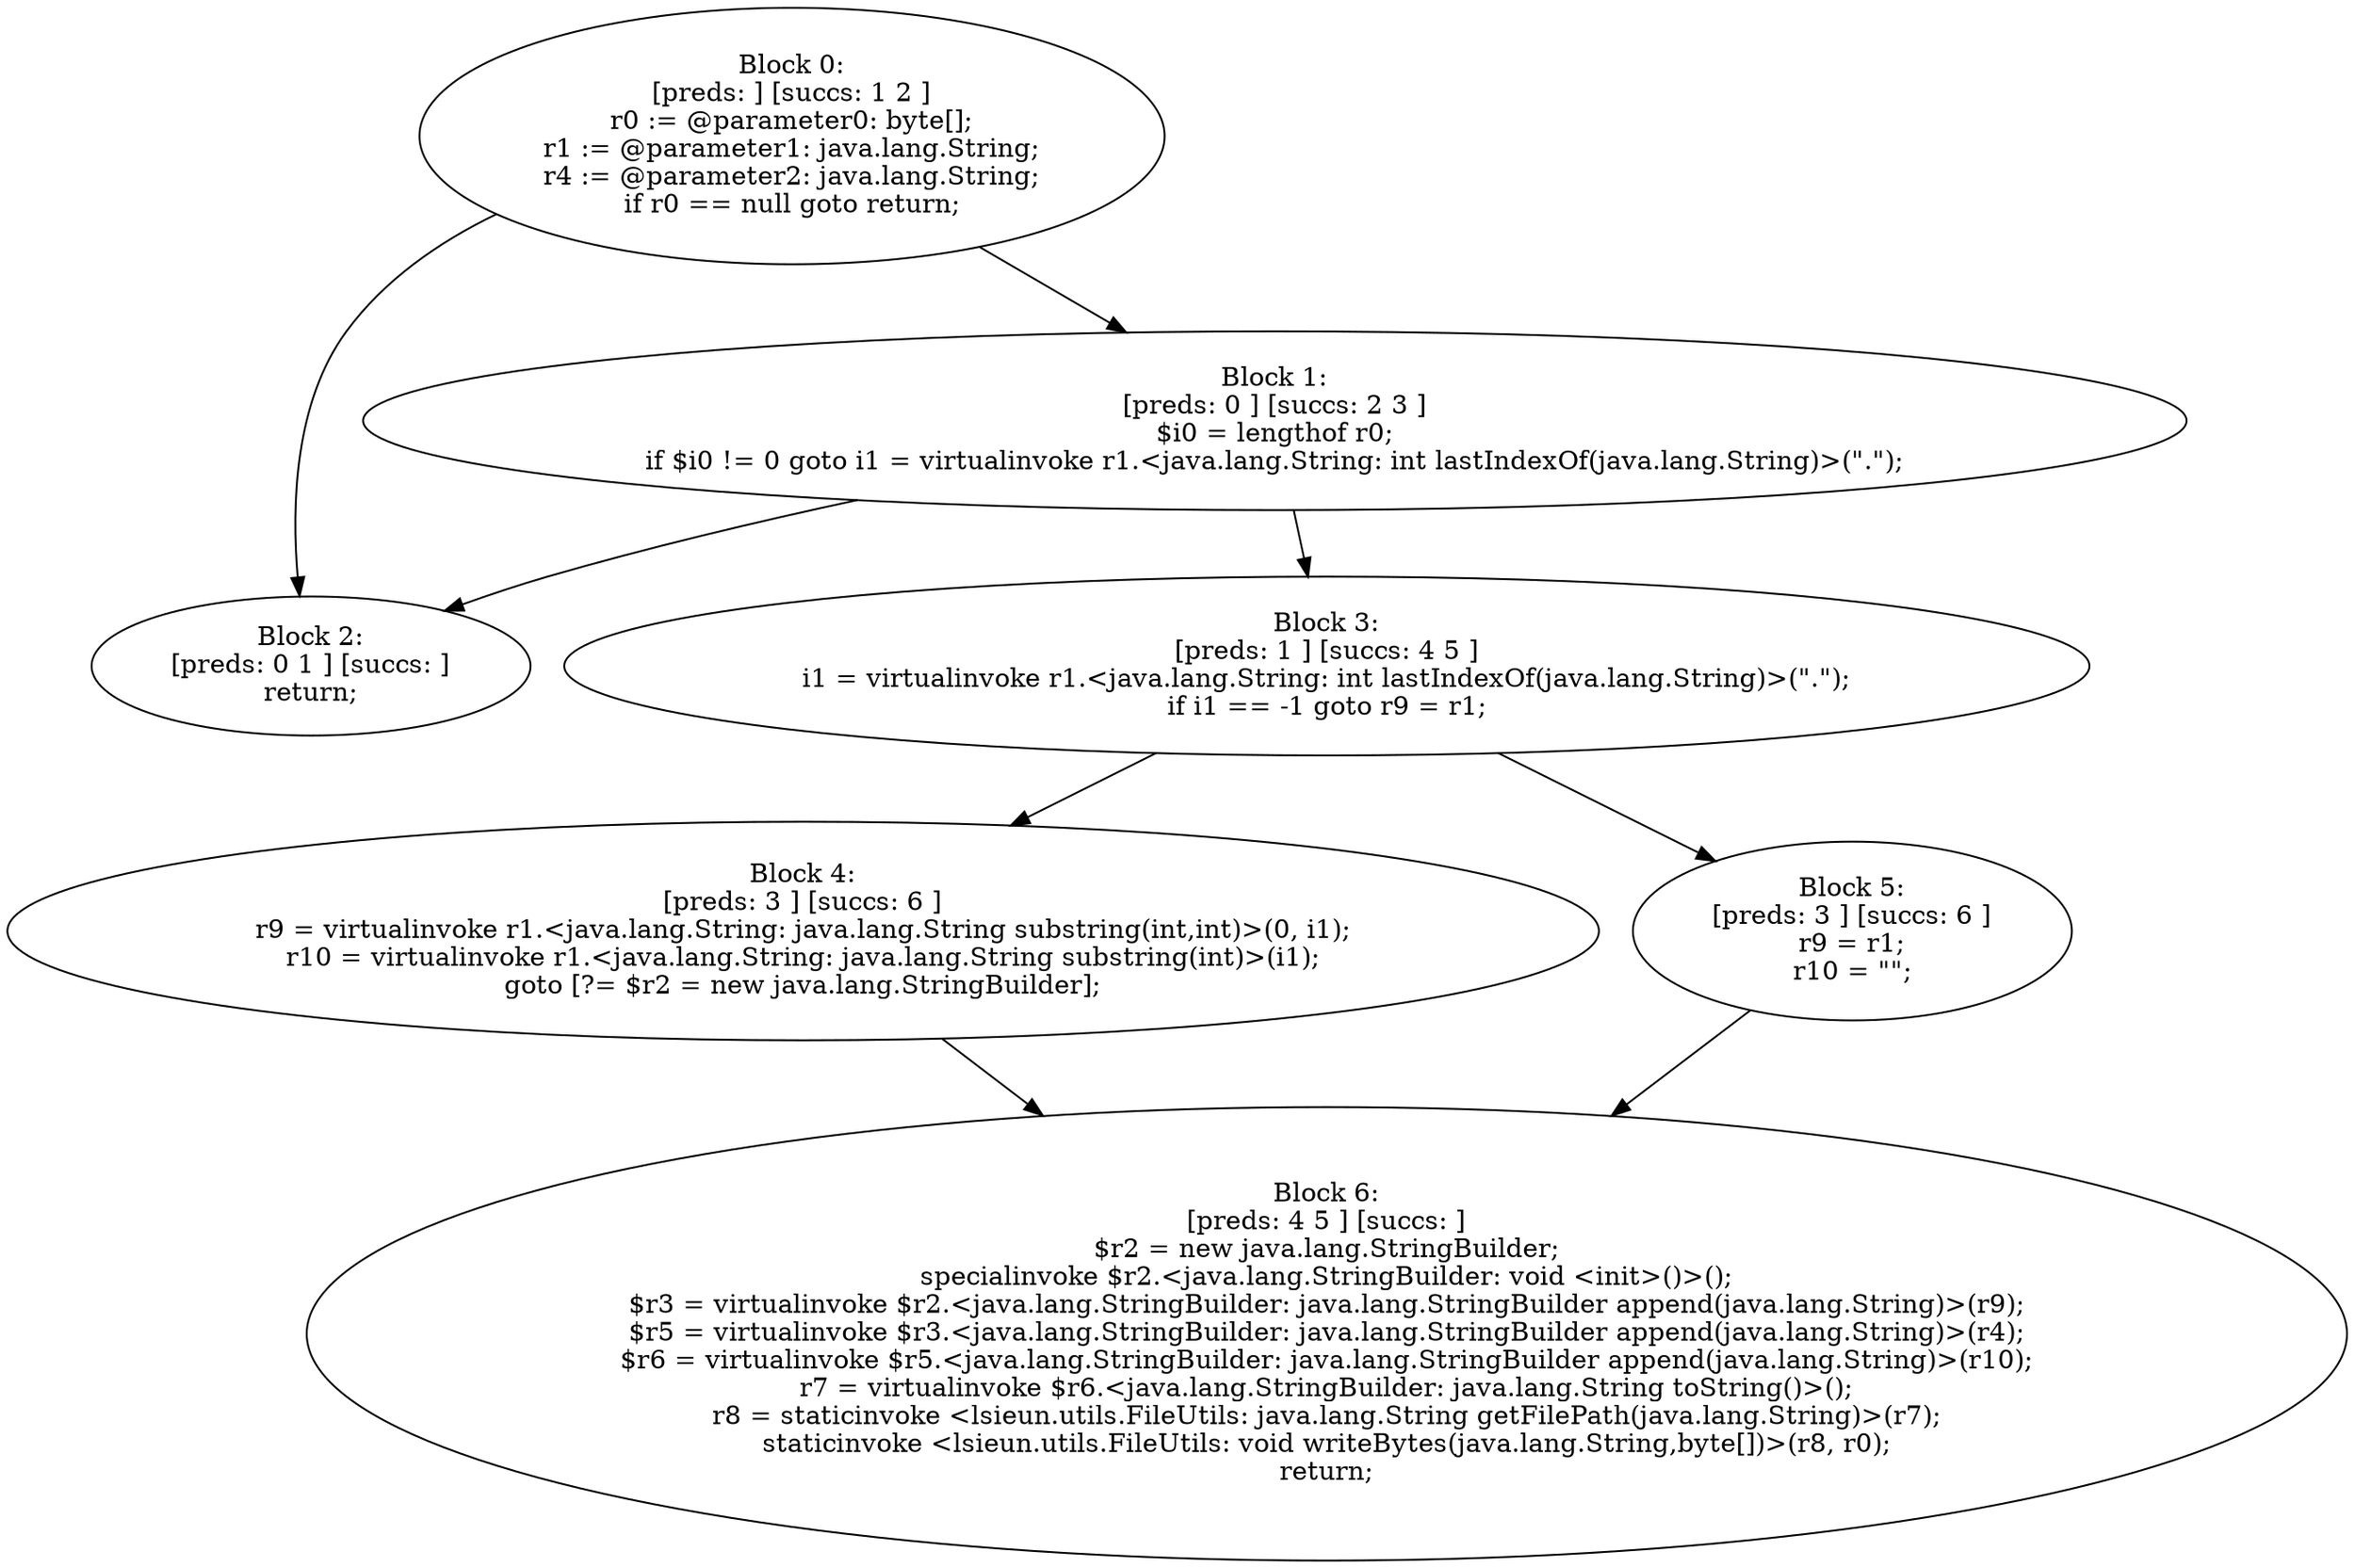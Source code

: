 digraph "unitGraph" {
    "Block 0:
[preds: ] [succs: 1 2 ]
r0 := @parameter0: byte[];
r1 := @parameter1: java.lang.String;
r4 := @parameter2: java.lang.String;
if r0 == null goto return;
"
    "Block 1:
[preds: 0 ] [succs: 2 3 ]
$i0 = lengthof r0;
if $i0 != 0 goto i1 = virtualinvoke r1.<java.lang.String: int lastIndexOf(java.lang.String)>(\".\");
"
    "Block 2:
[preds: 0 1 ] [succs: ]
return;
"
    "Block 3:
[preds: 1 ] [succs: 4 5 ]
i1 = virtualinvoke r1.<java.lang.String: int lastIndexOf(java.lang.String)>(\".\");
if i1 == -1 goto r9 = r1;
"
    "Block 4:
[preds: 3 ] [succs: 6 ]
r9 = virtualinvoke r1.<java.lang.String: java.lang.String substring(int,int)>(0, i1);
r10 = virtualinvoke r1.<java.lang.String: java.lang.String substring(int)>(i1);
goto [?= $r2 = new java.lang.StringBuilder];
"
    "Block 5:
[preds: 3 ] [succs: 6 ]
r9 = r1;
r10 = \"\";
"
    "Block 6:
[preds: 4 5 ] [succs: ]
$r2 = new java.lang.StringBuilder;
specialinvoke $r2.<java.lang.StringBuilder: void <init>()>();
$r3 = virtualinvoke $r2.<java.lang.StringBuilder: java.lang.StringBuilder append(java.lang.String)>(r9);
$r5 = virtualinvoke $r3.<java.lang.StringBuilder: java.lang.StringBuilder append(java.lang.String)>(r4);
$r6 = virtualinvoke $r5.<java.lang.StringBuilder: java.lang.StringBuilder append(java.lang.String)>(r10);
r7 = virtualinvoke $r6.<java.lang.StringBuilder: java.lang.String toString()>();
r8 = staticinvoke <lsieun.utils.FileUtils: java.lang.String getFilePath(java.lang.String)>(r7);
staticinvoke <lsieun.utils.FileUtils: void writeBytes(java.lang.String,byte[])>(r8, r0);
return;
"
    "Block 0:
[preds: ] [succs: 1 2 ]
r0 := @parameter0: byte[];
r1 := @parameter1: java.lang.String;
r4 := @parameter2: java.lang.String;
if r0 == null goto return;
"->"Block 1:
[preds: 0 ] [succs: 2 3 ]
$i0 = lengthof r0;
if $i0 != 0 goto i1 = virtualinvoke r1.<java.lang.String: int lastIndexOf(java.lang.String)>(\".\");
";
    "Block 0:
[preds: ] [succs: 1 2 ]
r0 := @parameter0: byte[];
r1 := @parameter1: java.lang.String;
r4 := @parameter2: java.lang.String;
if r0 == null goto return;
"->"Block 2:
[preds: 0 1 ] [succs: ]
return;
";
    "Block 1:
[preds: 0 ] [succs: 2 3 ]
$i0 = lengthof r0;
if $i0 != 0 goto i1 = virtualinvoke r1.<java.lang.String: int lastIndexOf(java.lang.String)>(\".\");
"->"Block 2:
[preds: 0 1 ] [succs: ]
return;
";
    "Block 1:
[preds: 0 ] [succs: 2 3 ]
$i0 = lengthof r0;
if $i0 != 0 goto i1 = virtualinvoke r1.<java.lang.String: int lastIndexOf(java.lang.String)>(\".\");
"->"Block 3:
[preds: 1 ] [succs: 4 5 ]
i1 = virtualinvoke r1.<java.lang.String: int lastIndexOf(java.lang.String)>(\".\");
if i1 == -1 goto r9 = r1;
";
    "Block 3:
[preds: 1 ] [succs: 4 5 ]
i1 = virtualinvoke r1.<java.lang.String: int lastIndexOf(java.lang.String)>(\".\");
if i1 == -1 goto r9 = r1;
"->"Block 4:
[preds: 3 ] [succs: 6 ]
r9 = virtualinvoke r1.<java.lang.String: java.lang.String substring(int,int)>(0, i1);
r10 = virtualinvoke r1.<java.lang.String: java.lang.String substring(int)>(i1);
goto [?= $r2 = new java.lang.StringBuilder];
";
    "Block 3:
[preds: 1 ] [succs: 4 5 ]
i1 = virtualinvoke r1.<java.lang.String: int lastIndexOf(java.lang.String)>(\".\");
if i1 == -1 goto r9 = r1;
"->"Block 5:
[preds: 3 ] [succs: 6 ]
r9 = r1;
r10 = \"\";
";
    "Block 4:
[preds: 3 ] [succs: 6 ]
r9 = virtualinvoke r1.<java.lang.String: java.lang.String substring(int,int)>(0, i1);
r10 = virtualinvoke r1.<java.lang.String: java.lang.String substring(int)>(i1);
goto [?= $r2 = new java.lang.StringBuilder];
"->"Block 6:
[preds: 4 5 ] [succs: ]
$r2 = new java.lang.StringBuilder;
specialinvoke $r2.<java.lang.StringBuilder: void <init>()>();
$r3 = virtualinvoke $r2.<java.lang.StringBuilder: java.lang.StringBuilder append(java.lang.String)>(r9);
$r5 = virtualinvoke $r3.<java.lang.StringBuilder: java.lang.StringBuilder append(java.lang.String)>(r4);
$r6 = virtualinvoke $r5.<java.lang.StringBuilder: java.lang.StringBuilder append(java.lang.String)>(r10);
r7 = virtualinvoke $r6.<java.lang.StringBuilder: java.lang.String toString()>();
r8 = staticinvoke <lsieun.utils.FileUtils: java.lang.String getFilePath(java.lang.String)>(r7);
staticinvoke <lsieun.utils.FileUtils: void writeBytes(java.lang.String,byte[])>(r8, r0);
return;
";
    "Block 5:
[preds: 3 ] [succs: 6 ]
r9 = r1;
r10 = \"\";
"->"Block 6:
[preds: 4 5 ] [succs: ]
$r2 = new java.lang.StringBuilder;
specialinvoke $r2.<java.lang.StringBuilder: void <init>()>();
$r3 = virtualinvoke $r2.<java.lang.StringBuilder: java.lang.StringBuilder append(java.lang.String)>(r9);
$r5 = virtualinvoke $r3.<java.lang.StringBuilder: java.lang.StringBuilder append(java.lang.String)>(r4);
$r6 = virtualinvoke $r5.<java.lang.StringBuilder: java.lang.StringBuilder append(java.lang.String)>(r10);
r7 = virtualinvoke $r6.<java.lang.StringBuilder: java.lang.String toString()>();
r8 = staticinvoke <lsieun.utils.FileUtils: java.lang.String getFilePath(java.lang.String)>(r7);
staticinvoke <lsieun.utils.FileUtils: void writeBytes(java.lang.String,byte[])>(r8, r0);
return;
";
}
